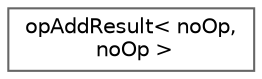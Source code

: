 digraph "Graphical Class Hierarchy"
{
 // LATEX_PDF_SIZE
  bgcolor="transparent";
  edge [fontname=Helvetica,fontsize=10,labelfontname=Helvetica,labelfontsize=10];
  node [fontname=Helvetica,fontsize=10,shape=box,height=0.2,width=0.4];
  rankdir="LR";
  Node0 [id="Node000000",label="opAddResult\< noOp,\l noOp \>",height=0.2,width=0.4,color="grey40", fillcolor="white", style="filled",URL="$classFoam_1_1cut_1_1opAddResult_3_01noOp_00_01noOp_01_4.html",tooltip=" "];
}
